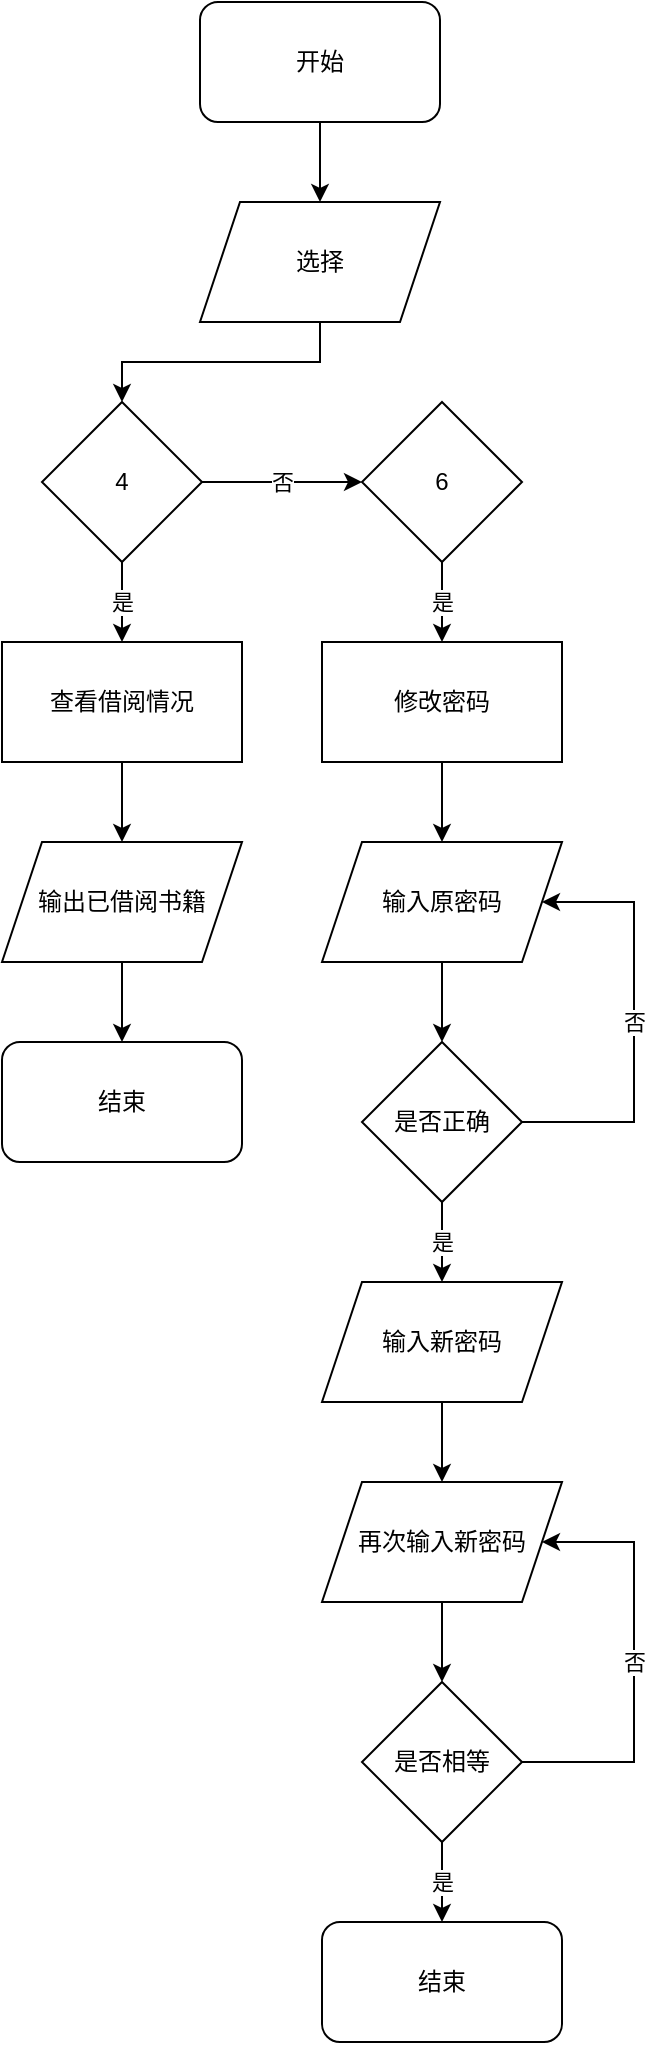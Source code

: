 <mxfile version="21.2.1" type="device">
  <diagram name="第 1 页" id="pqXVmv6UzIAOokTkVvTh">
    <mxGraphModel dx="1840" dy="808" grid="1" gridSize="10" guides="1" tooltips="1" connect="1" arrows="1" fold="1" page="1" pageScale="1" pageWidth="827" pageHeight="1169" math="0" shadow="0">
      <root>
        <mxCell id="0" />
        <mxCell id="1" parent="0" />
        <mxCell id="ICJRTh7zQSD2-4wtCsYM-4" value="" style="edgeStyle=orthogonalEdgeStyle;rounded=0;orthogonalLoop=1;jettySize=auto;html=1;" edge="1" parent="1" source="ICJRTh7zQSD2-4wtCsYM-1" target="ICJRTh7zQSD2-4wtCsYM-3">
          <mxGeometry relative="1" as="geometry" />
        </mxCell>
        <mxCell id="ICJRTh7zQSD2-4wtCsYM-1" value="开始" style="rounded=1;whiteSpace=wrap;html=1;" vertex="1" parent="1">
          <mxGeometry x="354" y="110" width="120" height="60" as="geometry" />
        </mxCell>
        <mxCell id="ICJRTh7zQSD2-4wtCsYM-6" value="" style="edgeStyle=orthogonalEdgeStyle;rounded=0;orthogonalLoop=1;jettySize=auto;html=1;" edge="1" parent="1" source="ICJRTh7zQSD2-4wtCsYM-3" target="ICJRTh7zQSD2-4wtCsYM-5">
          <mxGeometry relative="1" as="geometry" />
        </mxCell>
        <mxCell id="ICJRTh7zQSD2-4wtCsYM-3" value="选择" style="shape=parallelogram;perimeter=parallelogramPerimeter;whiteSpace=wrap;html=1;fixedSize=1;" vertex="1" parent="1">
          <mxGeometry x="354" y="210" width="120" height="60" as="geometry" />
        </mxCell>
        <mxCell id="ICJRTh7zQSD2-4wtCsYM-8" value="是" style="edgeStyle=orthogonalEdgeStyle;rounded=0;orthogonalLoop=1;jettySize=auto;html=1;" edge="1" parent="1" source="ICJRTh7zQSD2-4wtCsYM-5" target="ICJRTh7zQSD2-4wtCsYM-7">
          <mxGeometry relative="1" as="geometry" />
        </mxCell>
        <mxCell id="ICJRTh7zQSD2-4wtCsYM-14" value="否" style="edgeStyle=orthogonalEdgeStyle;rounded=0;orthogonalLoop=1;jettySize=auto;html=1;" edge="1" parent="1" source="ICJRTh7zQSD2-4wtCsYM-5" target="ICJRTh7zQSD2-4wtCsYM-13">
          <mxGeometry relative="1" as="geometry" />
        </mxCell>
        <mxCell id="ICJRTh7zQSD2-4wtCsYM-5" value="4" style="rhombus;whiteSpace=wrap;html=1;" vertex="1" parent="1">
          <mxGeometry x="275" y="310" width="80" height="80" as="geometry" />
        </mxCell>
        <mxCell id="ICJRTh7zQSD2-4wtCsYM-10" value="" style="edgeStyle=orthogonalEdgeStyle;rounded=0;orthogonalLoop=1;jettySize=auto;html=1;" edge="1" parent="1" source="ICJRTh7zQSD2-4wtCsYM-7" target="ICJRTh7zQSD2-4wtCsYM-9">
          <mxGeometry relative="1" as="geometry" />
        </mxCell>
        <mxCell id="ICJRTh7zQSD2-4wtCsYM-7" value="查看借阅情况" style="rounded=0;whiteSpace=wrap;html=1;" vertex="1" parent="1">
          <mxGeometry x="255" y="430" width="120" height="60" as="geometry" />
        </mxCell>
        <mxCell id="ICJRTh7zQSD2-4wtCsYM-12" value="" style="edgeStyle=orthogonalEdgeStyle;rounded=0;orthogonalLoop=1;jettySize=auto;html=1;" edge="1" parent="1" source="ICJRTh7zQSD2-4wtCsYM-9" target="ICJRTh7zQSD2-4wtCsYM-11">
          <mxGeometry relative="1" as="geometry" />
        </mxCell>
        <mxCell id="ICJRTh7zQSD2-4wtCsYM-9" value="输出已借阅书籍" style="shape=parallelogram;perimeter=parallelogramPerimeter;whiteSpace=wrap;html=1;fixedSize=1;" vertex="1" parent="1">
          <mxGeometry x="255" y="530" width="120" height="60" as="geometry" />
        </mxCell>
        <mxCell id="ICJRTh7zQSD2-4wtCsYM-11" value="结束" style="rounded=1;whiteSpace=wrap;html=1;" vertex="1" parent="1">
          <mxGeometry x="255" y="630" width="120" height="60" as="geometry" />
        </mxCell>
        <mxCell id="ICJRTh7zQSD2-4wtCsYM-16" value="是" style="edgeStyle=orthogonalEdgeStyle;rounded=0;orthogonalLoop=1;jettySize=auto;html=1;" edge="1" parent="1" source="ICJRTh7zQSD2-4wtCsYM-13" target="ICJRTh7zQSD2-4wtCsYM-15">
          <mxGeometry relative="1" as="geometry" />
        </mxCell>
        <mxCell id="ICJRTh7zQSD2-4wtCsYM-13" value="6" style="rhombus;whiteSpace=wrap;html=1;" vertex="1" parent="1">
          <mxGeometry x="435" y="310" width="80" height="80" as="geometry" />
        </mxCell>
        <mxCell id="ICJRTh7zQSD2-4wtCsYM-18" value="" style="edgeStyle=orthogonalEdgeStyle;rounded=0;orthogonalLoop=1;jettySize=auto;html=1;" edge="1" parent="1" source="ICJRTh7zQSD2-4wtCsYM-15" target="ICJRTh7zQSD2-4wtCsYM-17">
          <mxGeometry relative="1" as="geometry" />
        </mxCell>
        <mxCell id="ICJRTh7zQSD2-4wtCsYM-15" value="修改密码" style="whiteSpace=wrap;html=1;" vertex="1" parent="1">
          <mxGeometry x="415" y="430" width="120" height="60" as="geometry" />
        </mxCell>
        <mxCell id="ICJRTh7zQSD2-4wtCsYM-20" value="" style="edgeStyle=orthogonalEdgeStyle;rounded=0;orthogonalLoop=1;jettySize=auto;html=1;" edge="1" parent="1" source="ICJRTh7zQSD2-4wtCsYM-17" target="ICJRTh7zQSD2-4wtCsYM-19">
          <mxGeometry relative="1" as="geometry" />
        </mxCell>
        <mxCell id="ICJRTh7zQSD2-4wtCsYM-17" value="输入原密码" style="shape=parallelogram;perimeter=parallelogramPerimeter;whiteSpace=wrap;html=1;fixedSize=1;" vertex="1" parent="1">
          <mxGeometry x="415" y="530" width="120" height="60" as="geometry" />
        </mxCell>
        <mxCell id="ICJRTh7zQSD2-4wtCsYM-21" value="否" style="edgeStyle=orthogonalEdgeStyle;rounded=0;orthogonalLoop=1;jettySize=auto;html=1;" edge="1" parent="1" source="ICJRTh7zQSD2-4wtCsYM-19" target="ICJRTh7zQSD2-4wtCsYM-17">
          <mxGeometry relative="1" as="geometry">
            <Array as="points">
              <mxPoint x="571" y="670" />
              <mxPoint x="571" y="560" />
            </Array>
          </mxGeometry>
        </mxCell>
        <mxCell id="ICJRTh7zQSD2-4wtCsYM-23" value="是" style="edgeStyle=orthogonalEdgeStyle;rounded=0;orthogonalLoop=1;jettySize=auto;html=1;" edge="1" parent="1" source="ICJRTh7zQSD2-4wtCsYM-19" target="ICJRTh7zQSD2-4wtCsYM-22">
          <mxGeometry relative="1" as="geometry" />
        </mxCell>
        <mxCell id="ICJRTh7zQSD2-4wtCsYM-19" value="是否正确" style="rhombus;whiteSpace=wrap;html=1;" vertex="1" parent="1">
          <mxGeometry x="435" y="630" width="80" height="80" as="geometry" />
        </mxCell>
        <mxCell id="ICJRTh7zQSD2-4wtCsYM-25" value="" style="edgeStyle=orthogonalEdgeStyle;rounded=0;orthogonalLoop=1;jettySize=auto;html=1;" edge="1" parent="1" source="ICJRTh7zQSD2-4wtCsYM-22" target="ICJRTh7zQSD2-4wtCsYM-24">
          <mxGeometry relative="1" as="geometry" />
        </mxCell>
        <mxCell id="ICJRTh7zQSD2-4wtCsYM-22" value="输入新密码" style="shape=parallelogram;perimeter=parallelogramPerimeter;whiteSpace=wrap;html=1;fixedSize=1;" vertex="1" parent="1">
          <mxGeometry x="415" y="750" width="120" height="60" as="geometry" />
        </mxCell>
        <mxCell id="ICJRTh7zQSD2-4wtCsYM-27" value="" style="edgeStyle=orthogonalEdgeStyle;rounded=0;orthogonalLoop=1;jettySize=auto;html=1;" edge="1" parent="1" source="ICJRTh7zQSD2-4wtCsYM-24" target="ICJRTh7zQSD2-4wtCsYM-26">
          <mxGeometry relative="1" as="geometry" />
        </mxCell>
        <mxCell id="ICJRTh7zQSD2-4wtCsYM-24" value="再次输入新密码" style="shape=parallelogram;perimeter=parallelogramPerimeter;whiteSpace=wrap;html=1;fixedSize=1;" vertex="1" parent="1">
          <mxGeometry x="415" y="850" width="120" height="60" as="geometry" />
        </mxCell>
        <mxCell id="ICJRTh7zQSD2-4wtCsYM-28" value="否" style="edgeStyle=orthogonalEdgeStyle;rounded=0;orthogonalLoop=1;jettySize=auto;html=1;" edge="1" parent="1" source="ICJRTh7zQSD2-4wtCsYM-26" target="ICJRTh7zQSD2-4wtCsYM-24">
          <mxGeometry relative="1" as="geometry">
            <Array as="points">
              <mxPoint x="571" y="990" />
              <mxPoint x="571" y="880" />
            </Array>
          </mxGeometry>
        </mxCell>
        <mxCell id="ICJRTh7zQSD2-4wtCsYM-30" value="是" style="edgeStyle=orthogonalEdgeStyle;rounded=0;orthogonalLoop=1;jettySize=auto;html=1;" edge="1" parent="1" source="ICJRTh7zQSD2-4wtCsYM-26" target="ICJRTh7zQSD2-4wtCsYM-29">
          <mxGeometry relative="1" as="geometry" />
        </mxCell>
        <mxCell id="ICJRTh7zQSD2-4wtCsYM-26" value="是否相等" style="rhombus;whiteSpace=wrap;html=1;" vertex="1" parent="1">
          <mxGeometry x="435" y="950" width="80" height="80" as="geometry" />
        </mxCell>
        <mxCell id="ICJRTh7zQSD2-4wtCsYM-29" value="结束" style="rounded=1;whiteSpace=wrap;html=1;" vertex="1" parent="1">
          <mxGeometry x="415" y="1070" width="120" height="60" as="geometry" />
        </mxCell>
      </root>
    </mxGraphModel>
  </diagram>
</mxfile>

